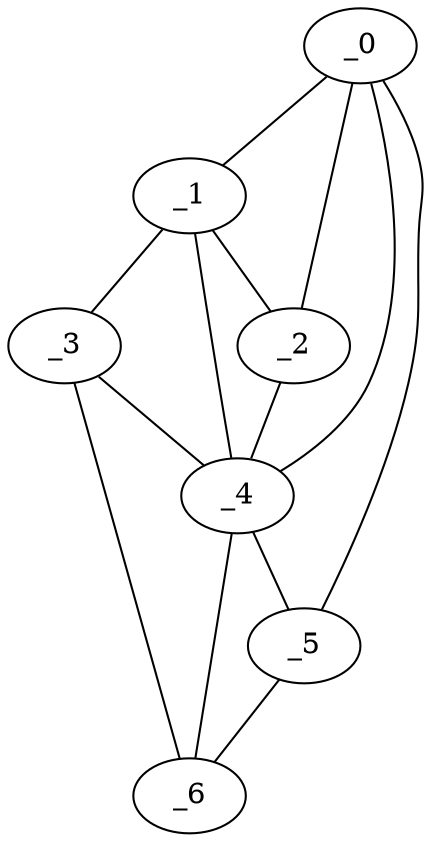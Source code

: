 graph "obj97__160.gxl" {
	_0	 [x=20,
		y=31];
	_1	 [x=20,
		y=44];
	_0 -- _1	 [valence=1];
	_2	 [x=23,
		y=37];
	_0 -- _2	 [valence=2];
	_4	 [x=44,
		y=27];
	_0 -- _4	 [valence=2];
	_5	 [x=47,
		y=21];
	_0 -- _5	 [valence=1];
	_1 -- _2	 [valence=2];
	_3	 [x=35,
		y=81];
	_1 -- _3	 [valence=1];
	_1 -- _4	 [valence=2];
	_2 -- _4	 [valence=1];
	_3 -- _4	 [valence=2];
	_6	 [x=117,
		y=10];
	_3 -- _6	 [valence=1];
	_4 -- _5	 [valence=2];
	_4 -- _6	 [valence=1];
	_5 -- _6	 [valence=1];
}
